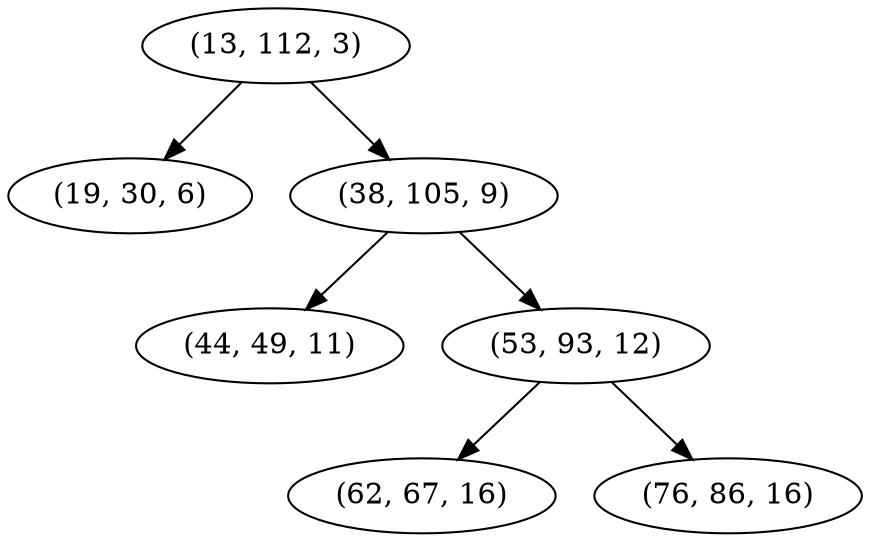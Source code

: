 digraph tree {
    "(13, 112, 3)";
    "(19, 30, 6)";
    "(38, 105, 9)";
    "(44, 49, 11)";
    "(53, 93, 12)";
    "(62, 67, 16)";
    "(76, 86, 16)";
    "(13, 112, 3)" -> "(19, 30, 6)";
    "(13, 112, 3)" -> "(38, 105, 9)";
    "(38, 105, 9)" -> "(44, 49, 11)";
    "(38, 105, 9)" -> "(53, 93, 12)";
    "(53, 93, 12)" -> "(62, 67, 16)";
    "(53, 93, 12)" -> "(76, 86, 16)";
}

